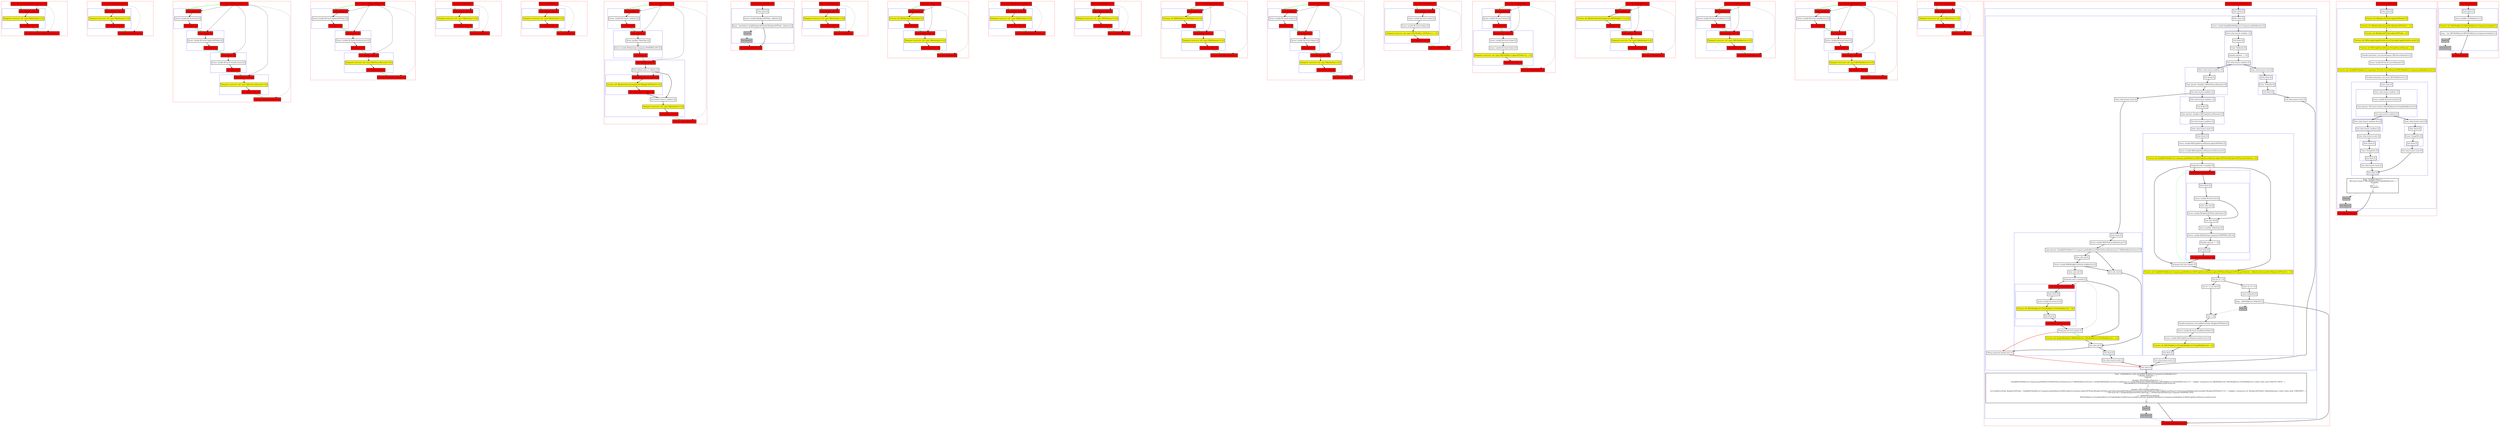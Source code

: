 digraph kt44814_kt {
    graph [nodesep=3]
    node [shape=box penwidth=2]
    edge [penwidth=2]

    subgraph cluster_0 {
        color=red
        0 [label="Enter class FlyweightCapableTreeStructure [1]" style="filled" fillcolor=red];
        subgraph cluster_1 {
            color=blue
            1 [label="Enter function <init> [2]" style="filled" fillcolor=red];
            2 [label="Delegated constructor call: super<R|kotlin/Any|>() [2]" style="filled" fillcolor=yellow];
            3 [label="Exit function <init> [2]" style="filled" fillcolor=red];
        }
        4 [label="Exit class FlyweightCapableTreeStructure [1]" style="filled" fillcolor=red];
    }
    0 -> {1} [color=green];
    0 -> {4} [style=dotted];
    0 -> {1} [style=dashed];
    1 -> {2};
    2 -> {3};
    3 -> {4} [color=green];

    subgraph cluster_2 {
        color=red
        5 [label="Enter class FirSourceElement [1]" style="filled" fillcolor=red];
        subgraph cluster_3 {
            color=blue
            6 [label="Enter function <init> [2]" style="filled" fillcolor=red];
            7 [label="Delegated constructor call: super<R|kotlin/Any|>() [2]" style="filled" fillcolor=yellow];
            8 [label="Exit function <init> [2]" style="filled" fillcolor=red];
        }
        9 [label="Exit class FirSourceElement [1]" style="filled" fillcolor=red];
    }
    5 -> {6} [color=green];
    5 -> {9} [style=dotted];
    5 -> {6} [style=dashed];
    6 -> {7};
    7 -> {8};
    8 -> {9} [color=green];

    subgraph cluster_4 {
        color=red
        10 [label="Enter class FirPsiSourceElement [1]" style="filled" fillcolor=red];
        subgraph cluster_5 {
            color=blue
            11 [label="Enter property [2]" style="filled" fillcolor=red];
            12 [label="Access variable R|<local>/psi| [2]"];
            13 [label="Exit property [2]" style="filled" fillcolor=red];
        }
        subgraph cluster_6 {
            color=blue
            14 [label="Enter property [2]" style="filled" fillcolor=red];
            15 [label="Access variable R|<local>/lighterASTNode| [2]"];
            16 [label="Exit property [2]" style="filled" fillcolor=red];
        }
        subgraph cluster_7 {
            color=blue
            17 [label="Enter property [2]" style="filled" fillcolor=red];
            18 [label="Access variable R|<local>/treeStructure| [2]"];
            19 [label="Exit property [2]" style="filled" fillcolor=red];
        }
        subgraph cluster_8 {
            color=blue
            20 [label="Enter function <init> [2]" style="filled" fillcolor=red];
            21 [label="Delegated constructor call: super<R|FirSourceElement|>() [2]" style="filled" fillcolor=yellow];
            22 [label="Exit function <init> [2]" style="filled" fillcolor=red];
        }
        23 [label="Exit class FirPsiSourceElement [1]" style="filled" fillcolor=red];
    }
    10 -> {11} [color=green];
    10 -> {23} [style=dotted];
    10 -> {11 14 17 20} [style=dashed];
    11 -> {12};
    12 -> {13};
    13 -> {14} [color=green];
    14 -> {15};
    15 -> {16};
    16 -> {17} [color=green];
    17 -> {18};
    18 -> {19};
    19 -> {20} [color=green];
    20 -> {21};
    21 -> {22};
    22 -> {23} [color=green];

    subgraph cluster_9 {
        color=red
        24 [label="Enter class FirLightSourceElement [1]" style="filled" fillcolor=red];
        subgraph cluster_10 {
            color=blue
            25 [label="Enter property [2]" style="filled" fillcolor=red];
            26 [label="Access variable R|<local>/lighterASTNode| [2]"];
            27 [label="Exit property [2]" style="filled" fillcolor=red];
        }
        subgraph cluster_11 {
            color=blue
            28 [label="Enter property [2]" style="filled" fillcolor=red];
            29 [label="Access variable R|<local>/treeStructure| [2]"];
            30 [label="Exit property [2]" style="filled" fillcolor=red];
        }
        subgraph cluster_12 {
            color=blue
            31 [label="Enter function <init> [2]" style="filled" fillcolor=red];
            32 [label="Delegated constructor call: super<R|FirSourceElement|>() [2]" style="filled" fillcolor=yellow];
            33 [label="Exit function <init> [2]" style="filled" fillcolor=red];
        }
        34 [label="Exit class FirLightSourceElement [1]" style="filled" fillcolor=red];
    }
    24 -> {25} [color=green];
    24 -> {34} [style=dotted];
    24 -> {25 28 31} [style=dashed];
    25 -> {26};
    26 -> {27};
    27 -> {28} [color=green];
    28 -> {29};
    29 -> {30};
    30 -> {31} [color=green];
    31 -> {32};
    32 -> {33};
    33 -> {34} [color=green];

    subgraph cluster_13 {
        color=red
        35 [label="Enter class PsiElement [1]" style="filled" fillcolor=red];
        subgraph cluster_14 {
            color=blue
            36 [label="Enter function <init> [2]" style="filled" fillcolor=red];
            37 [label="Delegated constructor call: super<R|kotlin/Any|>() [2]" style="filled" fillcolor=yellow];
            38 [label="Exit function <init> [2]" style="filled" fillcolor=red];
        }
        39 [label="Exit class PsiElement [1]" style="filled" fillcolor=red];
    }
    35 -> {36} [color=green];
    35 -> {39} [style=dotted];
    35 -> {36} [style=dashed];
    36 -> {37};
    37 -> {38};
    38 -> {39} [color=green];

    subgraph cluster_15 {
        color=red
        40 [label="Enter class ASTNode [1]" style="filled" fillcolor=red];
        subgraph cluster_16 {
            color=blue
            41 [label="Enter function <init> [2]" style="filled" fillcolor=red];
            42 [label="Delegated constructor call: super<R|kotlin/Any|>() [2]" style="filled" fillcolor=yellow];
            43 [label="Exit function <init> [2]" style="filled" fillcolor=red];
        }
        44 [label="Exit class ASTNode [1]" style="filled" fillcolor=red];
    }
    40 -> {41} [color=green];
    40 -> {44} [style=dotted];
    40 -> {41} [style=dashed];
    41 -> {42};
    42 -> {43};
    43 -> {44} [color=green];

    subgraph cluster_17 {
        color=red
        45 [label="Enter class LighterASTNode [1]" style="filled" fillcolor=red];
        subgraph cluster_18 {
            color=blue
            46 [label="Enter property [2]" style="filled" fillcolor=red];
            47 [label="Access variable R|<local>/_children| [2]"];
            48 [label="Exit property [2]" style="filled" fillcolor=red];
        }
        subgraph cluster_19 {
            color=blue
            49 [label="Enter property [2]" style="filled" fillcolor=red];
            50 [label="Access qualifier /TokenType [2]"];
            51 [label="Access variable R|/TokenType.Companion.MODIFIER_LIST| [2]"];
            52 [label="Exit property [2]" style="filled" fillcolor=red];
        }
        subgraph cluster_20 {
            color=blue
            53 [label="Enter function <init> [2]" style="filled" fillcolor=red];
            54 [label="Enter default value of _children [2]"];
            subgraph cluster_21 {
                color=blue
                55 [label="Enter default value of _children [3]" style="filled" fillcolor=red];
                56 [label="Function call: R|kotlin/collections/emptyList|<R|LighterASTNode?|>() [3]" style="filled" fillcolor=yellow];
                57 [label="Exit default value of _children [3]" style="filled" fillcolor=red];
            }
            58 [label="Exit default value of _children [2]"];
            59 [label="Delegated constructor call: super<R|kotlin/Any|>() [2]" style="filled" fillcolor=yellow];
            60 [label="Exit function <init> [2]" style="filled" fillcolor=red];
        }
        61 [label="Exit class LighterASTNode [1]" style="filled" fillcolor=red];
    }
    45 -> {46} [color=green];
    45 -> {61} [style=dotted];
    45 -> {46 49 53} [style=dashed];
    46 -> {47};
    47 -> {48};
    48 -> {49} [color=green];
    49 -> {50};
    50 -> {51};
    51 -> {52};
    52 -> {53} [color=green];
    53 -> {54};
    54 -> {55 58};
    54 -> {55} [style=dashed];
    55 -> {56};
    56 -> {57};
    57 -> {58};
    58 -> {59};
    59 -> {60};
    60 -> {61} [color=green];

    subgraph cluster_22 {
        color=red
        62 [label="Enter function getChildren [2]" style="filled" fillcolor=red];
        subgraph cluster_23 {
            color=blue
            63 [label="Enter block [2]"];
            64 [label="Access variable R|/LighterASTNode._children| [2]"];
            65 [label="Jump: ^getChildren this@R|/LighterASTNode|.R|/LighterASTNode._children| [2]"];
            66 [label="Stub [2]" style="filled" fillcolor=gray];
            67 [label="Exit block [2]" style="filled" fillcolor=gray];
        }
        68 [label="Exit function getChildren [2]" style="filled" fillcolor=red];
    }
    62 -> {63};
    63 -> {64};
    64 -> {65};
    65 -> {68};
    65 -> {66} [style=dotted];
    66 -> {67} [style=dotted];
    67 -> {68} [style=dotted];

    subgraph cluster_24 {
        color=red
        69 [label="Enter class TokenType [1]" style="filled" fillcolor=red];
        subgraph cluster_25 {
            color=blue
            70 [label="Enter function <init> [2]" style="filled" fillcolor=red];
            71 [label="Delegated constructor call: super<R|kotlin/Any|>() [2]" style="filled" fillcolor=yellow];
            72 [label="Exit function <init> [2]" style="filled" fillcolor=red];
        }
        73 [label="Exit class TokenType [1]" style="filled" fillcolor=red];
    }
    69 -> {70} [color=green];
    69 -> {73} [style=dotted];
    69 -> {70} [style=dashed];
    70 -> {71};
    71 -> {72};
    72 -> {73} [color=green];

    subgraph cluster_26 {
        color=red
        74 [label="Enter class Companion [2]" style="filled" fillcolor=red];
        subgraph cluster_27 {
            color=blue
            75 [label="Enter property [3]" style="filled" fillcolor=red];
            76 [label="Function call: R|/TokenType.TokenType|() [3]" style="filled" fillcolor=yellow];
            77 [label="Exit property [3]" style="filled" fillcolor=red];
        }
        subgraph cluster_28 {
            color=blue
            78 [label="Enter function <init> [3]" style="filled" fillcolor=red];
            79 [label="Delegated constructor call: super<R|kotlin/Any|>() [3]" style="filled" fillcolor=yellow];
            80 [label="Exit function <init> [3]" style="filled" fillcolor=red];
        }
        81 [label="Exit class Companion [2]" style="filled" fillcolor=red];
    }
    74 -> {75} [color=green];
    74 -> {81} [style=dotted];
    74 -> {75 78} [style=dashed];
    75 -> {76};
    76 -> {77};
    77 -> {78} [color=green];
    78 -> {79};
    79 -> {80};
    80 -> {81} [color=green];

    subgraph cluster_29 {
        color=red
        82 [label="Enter class KtModifierKeywordToken [1]" style="filled" fillcolor=red];
        subgraph cluster_30 {
            color=blue
            83 [label="Enter function <init> [2]" style="filled" fillcolor=red];
            84 [label="Delegated constructor call: super<R|kotlin/Any|>() [2]" style="filled" fillcolor=yellow];
            85 [label="Exit function <init> [2]" style="filled" fillcolor=red];
        }
        86 [label="Exit class KtModifierKeywordToken [1]" style="filled" fillcolor=red];
    }
    82 -> {83} [color=green];
    82 -> {86} [style=dotted];
    82 -> {83} [style=dashed];
    83 -> {84};
    84 -> {85};
    85 -> {86} [color=green];

    subgraph cluster_31 {
        color=red
        87 [label="Enter class KtModifierList [1]" style="filled" fillcolor=red];
        subgraph cluster_32 {
            color=blue
            88 [label="Enter function <init> [2]" style="filled" fillcolor=red];
            89 [label="Delegated constructor call: super<R|PsiElement|>() [2]" style="filled" fillcolor=yellow];
            90 [label="Exit function <init> [2]" style="filled" fillcolor=red];
        }
        91 [label="Exit class KtModifierList [1]" style="filled" fillcolor=red];
    }
    87 -> {88} [color=green];
    87 -> {91} [style=dotted];
    87 -> {88} [style=dashed];
    88 -> {89};
    89 -> {90};
    90 -> {91} [color=green];

    subgraph cluster_33 {
        color=red
        92 [label="Enter class KtModifierListOwner [1]" style="filled" fillcolor=red];
        subgraph cluster_34 {
            color=blue
            93 [label="Enter property [2]" style="filled" fillcolor=red];
            94 [label="Function call: R|/KtModifierList.KtModifierList|() [2]" style="filled" fillcolor=yellow];
            95 [label="Exit property [2]" style="filled" fillcolor=red];
        }
        subgraph cluster_35 {
            color=blue
            96 [label="Enter function <init> [2]" style="filled" fillcolor=red];
            97 [label="Delegated constructor call: super<R|PsiElement|>() [2]" style="filled" fillcolor=yellow];
            98 [label="Exit function <init> [2]" style="filled" fillcolor=red];
        }
        99 [label="Exit class KtModifierListOwner [1]" style="filled" fillcolor=red];
    }
    92 -> {93} [color=green];
    92 -> {99} [style=dotted];
    92 -> {93 96} [style=dashed];
    93 -> {94};
    94 -> {95};
    95 -> {96} [color=green];
    96 -> {97};
    97 -> {98};
    98 -> {99} [color=green];

    subgraph cluster_36 {
        color=red
        100 [label="Enter class FirModifier [1]" style="filled" fillcolor=red];
        subgraph cluster_37 {
            color=blue
            101 [label="Enter property [2]" style="filled" fillcolor=red];
            102 [label="Access variable R|<local>/node| [2]"];
            103 [label="Exit property [2]" style="filled" fillcolor=red];
        }
        subgraph cluster_38 {
            color=blue
            104 [label="Enter property [2]" style="filled" fillcolor=red];
            105 [label="Access variable R|<local>/token| [2]"];
            106 [label="Exit property [2]" style="filled" fillcolor=red];
        }
        subgraph cluster_39 {
            color=blue
            107 [label="Enter function <init> [2]" style="filled" fillcolor=red];
            108 [label="Delegated constructor call: super<R|kotlin/Any|>() [2]" style="filled" fillcolor=yellow];
            109 [label="Exit function <init> [2]" style="filled" fillcolor=red];
        }
        110 [label="Exit class FirModifier [1]" style="filled" fillcolor=red];
    }
    100 -> {101} [color=green];
    100 -> {110} [style=dotted];
    100 -> {101 104 107} [style=dashed];
    101 -> {102};
    102 -> {103};
    103 -> {104} [color=green];
    104 -> {105};
    105 -> {106};
    106 -> {107} [color=green];
    107 -> {108};
    108 -> {109};
    109 -> {110} [color=green];

    subgraph cluster_40 {
        color=red
        111 [label="Enter class FirPsiModifier [2]" style="filled" fillcolor=red];
        subgraph cluster_41 {
            color=blue
            112 [label="Enter function <init> [3]" style="filled" fillcolor=red];
            113 [label="Access variable R|<local>/node| [3]"];
            114 [label="Access variable R|<local>/token| [3]"];
            115 [label="Delegated constructor call: super<R|FirModifier<ASTNode>|>(...) [3]" style="filled" fillcolor=yellow];
            116 [label="Exit function <init> [3]" style="filled" fillcolor=red];
        }
        117 [label="Exit class FirPsiModifier [2]" style="filled" fillcolor=red];
    }
    111 -> {112} [color=green];
    111 -> {117} [style=dotted];
    111 -> {112} [style=dashed];
    112 -> {113};
    113 -> {114};
    114 -> {115};
    115 -> {116};
    116 -> {117} [color=green];

    subgraph cluster_42 {
        color=red
        118 [label="Enter class FirLightModifier [2]" style="filled" fillcolor=red];
        subgraph cluster_43 {
            color=blue
            119 [label="Enter property [3]" style="filled" fillcolor=red];
            120 [label="Access variable R|<local>/tree| [3]"];
            121 [label="Exit property [3]" style="filled" fillcolor=red];
        }
        subgraph cluster_44 {
            color=blue
            122 [label="Enter function <init> [3]" style="filled" fillcolor=red];
            123 [label="Access variable R|<local>/node| [3]"];
            124 [label="Access variable R|<local>/token| [3]"];
            125 [label="Delegated constructor call: super<R|FirModifier<LighterASTNode>|>(...) [3]" style="filled" fillcolor=yellow];
            126 [label="Exit function <init> [3]" style="filled" fillcolor=red];
        }
        127 [label="Exit class FirLightModifier [2]" style="filled" fillcolor=red];
    }
    118 -> {119} [color=green];
    118 -> {127} [style=dotted];
    118 -> {119 122} [style=dashed];
    119 -> {120};
    120 -> {121};
    121 -> {122} [color=green];
    122 -> {123};
    123 -> {124};
    124 -> {125};
    125 -> {126};
    126 -> {127} [color=green];

    subgraph cluster_45 {
        color=red
        128 [label="Enter class FirModifierList [1]" style="filled" fillcolor=red];
        subgraph cluster_46 {
            color=blue
            129 [label="Enter property [2]" style="filled" fillcolor=red];
            130 [label="Function call: R|kotlin/collections/emptyList|<R|FirModifier<*>|>() [2]" style="filled" fillcolor=yellow];
            131 [label="Exit property [2]" style="filled" fillcolor=red];
        }
        subgraph cluster_47 {
            color=blue
            132 [label="Enter function <init> [2]" style="filled" fillcolor=red];
            133 [label="Delegated constructor call: super<R|kotlin/Any|>() [2]" style="filled" fillcolor=yellow];
            134 [label="Exit function <init> [2]" style="filled" fillcolor=red];
        }
        135 [label="Exit class FirModifierList [1]" style="filled" fillcolor=red];
    }
    128 -> {129} [color=green];
    128 -> {135} [style=dotted];
    128 -> {129 132} [style=dashed];
    129 -> {130};
    130 -> {131};
    131 -> {132} [color=green];
    132 -> {133};
    133 -> {134};
    134 -> {135} [color=green];

    subgraph cluster_48 {
        color=red
        136 [label="Enter class FirPsiModifierList [2]" style="filled" fillcolor=red];
        subgraph cluster_49 {
            color=blue
            137 [label="Enter property [3]" style="filled" fillcolor=red];
            138 [label="Access variable R|<local>/modifierList| [3]"];
            139 [label="Exit property [3]" style="filled" fillcolor=red];
        }
        subgraph cluster_50 {
            color=blue
            140 [label="Enter function <init> [3]" style="filled" fillcolor=red];
            141 [label="Delegated constructor call: super<R|FirModifierList|>() [3]" style="filled" fillcolor=yellow];
            142 [label="Exit function <init> [3]" style="filled" fillcolor=red];
        }
        143 [label="Exit class FirPsiModifierList [2]" style="filled" fillcolor=red];
    }
    136 -> {137} [color=green];
    136 -> {143} [style=dotted];
    136 -> {137 140} [style=dashed];
    137 -> {138};
    138 -> {139};
    139 -> {140} [color=green];
    140 -> {141};
    141 -> {142};
    142 -> {143} [color=green];

    subgraph cluster_51 {
        color=red
        144 [label="Enter class FirLightModifierList [2]" style="filled" fillcolor=red];
        subgraph cluster_52 {
            color=blue
            145 [label="Enter property [3]" style="filled" fillcolor=red];
            146 [label="Access variable R|<local>/modifierList| [3]"];
            147 [label="Exit property [3]" style="filled" fillcolor=red];
        }
        subgraph cluster_53 {
            color=blue
            148 [label="Enter property [3]" style="filled" fillcolor=red];
            149 [label="Access variable R|<local>/tree| [3]"];
            150 [label="Exit property [3]" style="filled" fillcolor=red];
        }
        subgraph cluster_54 {
            color=blue
            151 [label="Enter function <init> [3]" style="filled" fillcolor=red];
            152 [label="Delegated constructor call: super<R|FirModifierList|>() [3]" style="filled" fillcolor=yellow];
            153 [label="Exit function <init> [3]" style="filled" fillcolor=red];
        }
        154 [label="Exit class FirLightModifierList [2]" style="filled" fillcolor=red];
    }
    144 -> {145} [color=green];
    144 -> {154} [style=dotted];
    144 -> {145 148 151} [style=dashed];
    145 -> {146};
    146 -> {147};
    147 -> {148} [color=green];
    148 -> {149};
    149 -> {150};
    150 -> {151} [color=green];
    151 -> {152};
    152 -> {153};
    153 -> {154} [color=green];

    subgraph cluster_55 {
        color=red
        155 [label="Enter class Companion [2]" style="filled" fillcolor=red];
        subgraph cluster_56 {
            color=blue
            156 [label="Enter function <init> [3]" style="filled" fillcolor=red];
            157 [label="Delegated constructor call: super<R|kotlin/Any|>() [3]" style="filled" fillcolor=yellow];
            158 [label="Exit function <init> [3]" style="filled" fillcolor=red];
        }
        159 [label="Exit class Companion [2]" style="filled" fillcolor=red];
    }
    155 -> {156} [color=green];
    155 -> {159} [style=dotted];
    155 -> {156} [style=dashed];
    156 -> {157};
    157 -> {158};
    158 -> {159} [color=green];

    subgraph cluster_57 {
        color=red
        160 [label="Enter function getModifierList [3]" style="filled" fillcolor=red];
        subgraph cluster_58 {
            color=blue
            161 [label="Enter block [3]"];
            subgraph cluster_59 {
                color=blue
                162 [label="Enter when [3]"];
                163 [label="Access variable this@R|/FirModifierList.Companion.getModifierList| [3]"];
                subgraph cluster_60 {
                    color=blue
                    164 [label="Enter when branch condition  [3]"];
                    165 [label="Exit $subj [3]"];
                    166 [label="Const: Null(null) [3]"];
                    167 [label="Equality operator == [3]"];
                    168 [label="Exit when branch condition [3]"];
                }
                subgraph cluster_61 {
                    color=blue
                    169 [label="Enter when branch condition  [3]"];
                    170 [label="Exit $subj [3]"];
                    171 [label="Type operator: ($subj$ is R|FirPsiSourceElement|) [3]"];
                    172 [label="Exit when branch condition [3]"];
                }
                subgraph cluster_62 {
                    color=blue
                    173 [label="Enter when branch condition  [3]"];
                    174 [label="Exit $subj [3]"];
                    175 [label="Type operator: ($subj$ is R|FirLightSourceElement|) [3]"];
                    176 [label="Exit when branch condition [3]"];
                }
                177 [label="Enter when branch result [3]"];
                subgraph cluster_63 {
                    color=blue
                    178 [label="Enter block [3]"];
                    179 [label="Access variable R|/FirLightSourceElement.lighterASTNode| [3]"];
                    180 [label="Access variable R|/FirLightSourceElement.treeStructure| [3]"];
                    181 [label="Function call: this@R|/FirModifierList.Companion.getModifierList|.R|/FirLightSourceElement.lighterASTNode|.R|/LighterASTNode.getChildren|(...) [3]" style="filled" fillcolor=yellow];
                    182 [label="Postponed enter to lambda [3]"];
                    subgraph cluster_64 {
                        color=blue
                        183 [label="Enter function <anonymous> [4]" style="filled" fillcolor=red];
                        subgraph cluster_65 {
                            color=blue
                            184 [label="Enter block [4]"];
                            185 [label="Access variable R|<local>/it| [4]"];
                            186 [label="Enter safe call [4]"];
                            187 [label="Access variable R|/LighterASTNode.tokenType| [4]"];
                            188 [label="Exit safe call [4]"];
                            189 [label="Access qualifier /TokenType [4]"];
                            190 [label="Access variable R|/TokenType.Companion.MODIFIER_LIST| [4]"];
                            191 [label="Equality operator == [4]"];
                            192 [label="Exit block [4]"];
                        }
                        193 [label="Exit function <anonymous> [4]" style="filled" fillcolor=red];
                    }
                    194 [label="Postponed exit from lambda [3]"];
                    195 [label="Function call: this@R|/FirModifierList.Companion.getModifierList|.R|/FirLightSourceElement.lighterASTNode|.R|/LighterASTNode.getChildren|(...).R|kotlin/collections/find|<R|LighterASTNode?|>(...) [3]" style="filled" fillcolor=yellow];
                    196 [label="Exit lhs of ?: [3]"];
                    197 [label="Enter rhs of ?: [3]"];
                    198 [label="Const: Null(null) [3]"];
                    199 [label="Jump: ^getModifierList Null(null) [3]"];
                    200 [label="Stub [3]" style="filled" fillcolor=gray];
                    201 [label="Lhs of ?: is not null [3]"];
                    202 [label="Exit ?: [3]"];
                    203 [label="Variable declaration: lval modifierListNode: R|LighterASTNode| [3]"];
                    204 [label="Access variable R|<local>/modifierListNode| [3]"];
                    205 [label="Access variable R|/FirLightSourceElement.treeStructure| [3]"];
                    206 [label="Function call: R|/FirModifierList.FirLightModifierList.FirLightModifierList|(...) [3]" style="filled" fillcolor=yellow];
                    207 [label="Exit block [3]"];
                }
                208 [label="Exit when branch result [3]"];
                209 [label="Enter when branch result [3]"];
                subgraph cluster_66 {
                    color=blue
                    210 [label="Enter block [3]"];
                    211 [label="Access variable R|/FirPsiSourceElement.psi| [3]"];
                    212 [label="Type operator: (this@R|/FirModifierList.Companion.getModifierList|.R|/FirPsiSourceElement.psi| as? R|KtModifierListOwner|) [3]"];
                    213 [label="Enter safe call [3]"];
                    214 [label="Access variable R|/KtModifierListOwner.modifierList| [3]"];
                    215 [label="Enter safe call [3]"];
                    216 [label="Postponed enter to lambda [3]"];
                    subgraph cluster_67 {
                        color=blue
                        217 [label="Enter function <anonymous> [4]" style="filled" fillcolor=red];
                        subgraph cluster_68 {
                            color=blue
                            218 [label="Enter block [4]"];
                            219 [label="Access variable R|<local>/it| [4]"];
                            220 [label="Function call: R|/FirModifierList.FirPsiModifierList.FirPsiModifierList|(...) [4]" style="filled" fillcolor=yellow];
                            221 [label="Exit block [4]"];
                        }
                        222 [label="Exit function <anonymous> [4]" style="filled" fillcolor=red];
                    }
                    223 [label="Postponed exit from lambda [3]"];
                    224 [label="Function call: $subj$.R|kotlin/let|<R|KtModifierList|, R|FirModifierList.FirPsiModifierList|>(...) [3]" style="filled" fillcolor=yellow];
                    225 [label="Exit safe call [3]"];
                    226 [label="Exit safe call [3]"];
                    227 [label="Exit block [3]"];
                }
                228 [label="Exit when branch result [3]"];
                229 [label="Merge postponed lambda exits [3]"];
                230 [label="Enter when branch result [3]"];
                subgraph cluster_69 {
                    color=blue
                    231 [label="Enter block [3]"];
                    232 [label="Const: Null(null) [3]"];
                    233 [label="Exit block [3]"];
                }
                234 [label="Exit when branch result [3]"];
                235 [label="Exit when [3]"];
            }
            236 [label="Jump: ^getModifierList when (this@R|/FirModifierList.Companion.getModifierList|) {
    ==($subj$, Null(null)) ->  {
        Null(null)
    }
    ($subj$ is R|FirPsiSourceElement|) ->  {
        (this@R|/FirModifierList.Companion.getModifierList|.R|/FirPsiSourceElement.psi| as? R|KtModifierListOwner|)?.{ $subj$.R|/KtModifierListOwner.modifierList| }?.{ $subj$.R|kotlin/let|<R|KtModifierList|, R|FirModifierList.FirPsiModifierList|>(<L> = let@fun <anonymous>(it: R|KtModifierList|): R|FirModifierList.FirPsiModifierList| <inline=Inline, kind=EXACTLY_ONCE>  {
            ^ R|/FirModifierList.FirPsiModifierList.FirPsiModifierList|(R|<local>/it|)
        }
        ) }
    }
    ($subj$ is R|FirLightSourceElement|) ->  {
        lval modifierListNode: R|LighterASTNode| = this@R|/FirModifierList.Companion.getModifierList|.R|/FirLightSourceElement.lighterASTNode|.R|/LighterASTNode.getChildren|(this@R|/FirModifierList.Companion.getModifierList|.R|/FirLightSourceElement.treeStructure|).R|kotlin/collections/find|<R|LighterASTNode?|>(<L> = find@fun <anonymous>(it: R|LighterASTNode?|): R|kotlin/Boolean| <inline=Inline, kind=UNKNOWN>  {
            ^ ==(R|<local>/it|?.{ $subj$.R|/LighterASTNode.tokenType| }, Q|TokenType|.R|/TokenType.Companion.MODIFIER_LIST|)
        }
        ) ?: ^getModifierList Null(null)
        R|/FirModifierList.FirLightModifierList.FirLightModifierList|(R|<local>/modifierListNode|, this@R|/FirModifierList.Companion.getModifierList|.R|/FirLightSourceElement.treeStructure|)
    }
}
 [3]"];
            237 [label="Stub [3]" style="filled" fillcolor=gray];
            238 [label="Exit block [3]" style="filled" fillcolor=gray];
        }
        239 [label="Exit function getModifierList [3]" style="filled" fillcolor=red];
    }
    160 -> {161};
    161 -> {162};
    162 -> {163};
    163 -> {164};
    164 -> {165};
    165 -> {166};
    166 -> {167};
    167 -> {168};
    168 -> {169 230};
    169 -> {170};
    170 -> {171};
    171 -> {172};
    172 -> {173 209};
    173 -> {174};
    174 -> {175};
    175 -> {176};
    176 -> {177};
    177 -> {178};
    178 -> {179};
    179 -> {180};
    180 -> {181};
    181 -> {182};
    182 -> {183 194 195};
    182 -> {183} [style=dashed];
    183 -> {184};
    184 -> {185};
    185 -> {186 188};
    186 -> {187};
    187 -> {188};
    188 -> {189};
    189 -> {190};
    190 -> {191};
    191 -> {192};
    192 -> {193};
    193 -> {194};
    194 -> {195};
    194 -> {182} [color=green style=dashed];
    195 -> {196};
    196 -> {197 201};
    197 -> {198};
    198 -> {199};
    199 -> {239};
    199 -> {200} [style=dotted];
    200 -> {202} [style=dotted];
    201 -> {202};
    202 -> {203};
    203 -> {204};
    204 -> {205};
    205 -> {206};
    206 -> {207};
    207 -> {208};
    208 -> {235};
    209 -> {210};
    210 -> {211};
    211 -> {212};
    212 -> {213 225};
    213 -> {214};
    214 -> {215 225};
    215 -> {216};
    216 -> {217 224};
    216 -> {223} [style=dotted];
    216 -> {217} [style=dashed];
    217 -> {218};
    218 -> {219};
    219 -> {220};
    220 -> {221};
    221 -> {222};
    222 -> {223};
    223 -> {224} [color=green];
    223 -> {229} [color=red];
    224 -> {226};
    225 -> {226};
    226 -> {227 229};
    227 -> {228};
    228 -> {235};
    229 -> {235} [color=red];
    230 -> {231};
    231 -> {232};
    232 -> {233};
    233 -> {234};
    234 -> {235};
    235 -> {236};
    236 -> {239};
    236 -> {237} [style=dotted];
    237 -> {238} [style=dotted];
    238 -> {239} [style=dotted];

    subgraph cluster_70 {
        color=red
        240 [label="Enter function boxImpl [3]" style="filled" fillcolor=red];
        subgraph cluster_71 {
            color=blue
            241 [label="Enter block [3]"];
            242 [label="Function call: R|/LighterASTNode.LighterASTNode|() [3]" style="filled" fillcolor=yellow];
            243 [label="Function call: R|kotlin/collections/listOf|<R|LighterASTNode|>(...) [3]" style="filled" fillcolor=yellow];
            244 [label="Function call: R|/LighterASTNode.LighterASTNode|(...) [3]" style="filled" fillcolor=yellow];
            245 [label="Function call: R|/FlyweightCapableTreeStructure.FlyweightCapableTreeStructure|() [3]" style="filled" fillcolor=yellow];
            246 [label="Function call: R|/FirLightSourceElement.FirLightSourceElement|(...) [3]" style="filled" fillcolor=yellow];
            247 [label="Variable declaration: lval sourceElement: R|FirSourceElement?| [3]"];
            248 [label="Access variable R|<local>/sourceElement| [3]"];
            249 [label="Function call: (this@R|/FirModifierList.Companion|, R|<local>/sourceElement|).R|/FirModifierList.Companion.getModifierList|() [3]" style="filled" fillcolor=yellow];
            250 [label="Variable declaration: lval result: R|FirModifierList?| [3]"];
            subgraph cluster_72 {
                color=blue
                251 [label="Enter when [3]"];
                subgraph cluster_73 {
                    color=blue
                    252 [label="Enter when branch condition  [3]"];
                    253 [label="Access variable R|<local>/result| [3]"];
                    254 [label="Type operator: (R|<local>/result| is R|FirModifierList.FirLightModifierList|) [3]"];
                    255 [label="Exit when branch condition [3]"];
                }
                subgraph cluster_74 {
                    color=blue
                    256 [label="Enter when branch condition else [3]"];
                    257 [label="Exit when branch condition [3]"];
                }
                258 [label="Enter when branch result [3]"];
                subgraph cluster_75 {
                    color=blue
                    259 [label="Enter block [3]"];
                    260 [label="Const: String(Fail) [3]"];
                    261 [label="Exit block [3]"];
                }
                262 [label="Exit when branch result [3]"];
                263 [label="Enter when branch result [3]"];
                subgraph cluster_76 {
                    color=blue
                    264 [label="Enter block [3]"];
                    265 [label="Const: String(OK) [3]"];
                    266 [label="Exit block [3]"];
                }
                267 [label="Exit when branch result [3]"];
                268 [label="Exit when [3]"];
            }
            269 [label="Jump: ^boxImpl when () {
    (R|<local>/result| is R|FirModifierList.FirLightModifierList|) ->  {
        String(OK)
    }
    else ->  {
        String(Fail)
    }
}
 [3]"];
            270 [label="Stub [3]" style="filled" fillcolor=gray];
            271 [label="Exit block [3]" style="filled" fillcolor=gray];
        }
        272 [label="Exit function boxImpl [3]" style="filled" fillcolor=red];
    }
    240 -> {241};
    241 -> {242};
    242 -> {243};
    243 -> {244};
    244 -> {245};
    245 -> {246};
    246 -> {247};
    247 -> {248};
    248 -> {249};
    249 -> {250};
    250 -> {251};
    251 -> {252};
    252 -> {253};
    253 -> {254};
    254 -> {255};
    255 -> {256 263};
    256 -> {257};
    257 -> {258};
    258 -> {259};
    259 -> {260};
    260 -> {261};
    261 -> {262};
    262 -> {268};
    263 -> {264};
    264 -> {265};
    265 -> {266};
    266 -> {267};
    267 -> {268};
    268 -> {269};
    269 -> {272};
    269 -> {270} [style=dotted];
    270 -> {271} [style=dotted];
    271 -> {272} [style=dotted];

    subgraph cluster_77 {
        color=red
        273 [label="Enter function box [1]" style="filled" fillcolor=red];
        subgraph cluster_78 {
            color=blue
            274 [label="Enter block [1]"];
            275 [label="Access qualifier /FirModifierList [1]"];
            276 [label="Function call: Q|FirModifierList|.R|/FirModifierList.Companion.boxImpl|() [1]" style="filled" fillcolor=yellow];
            277 [label="Jump: ^box Q|FirModifierList|.R|/FirModifierList.Companion.boxImpl|() [1]"];
            278 [label="Stub [1]" style="filled" fillcolor=gray];
            279 [label="Exit block [1]" style="filled" fillcolor=gray];
        }
        280 [label="Exit function box [1]" style="filled" fillcolor=red];
    }
    273 -> {274};
    274 -> {275};
    275 -> {276};
    276 -> {277};
    277 -> {280};
    277 -> {278} [style=dotted];
    278 -> {279} [style=dotted];
    279 -> {280} [style=dotted];

}
